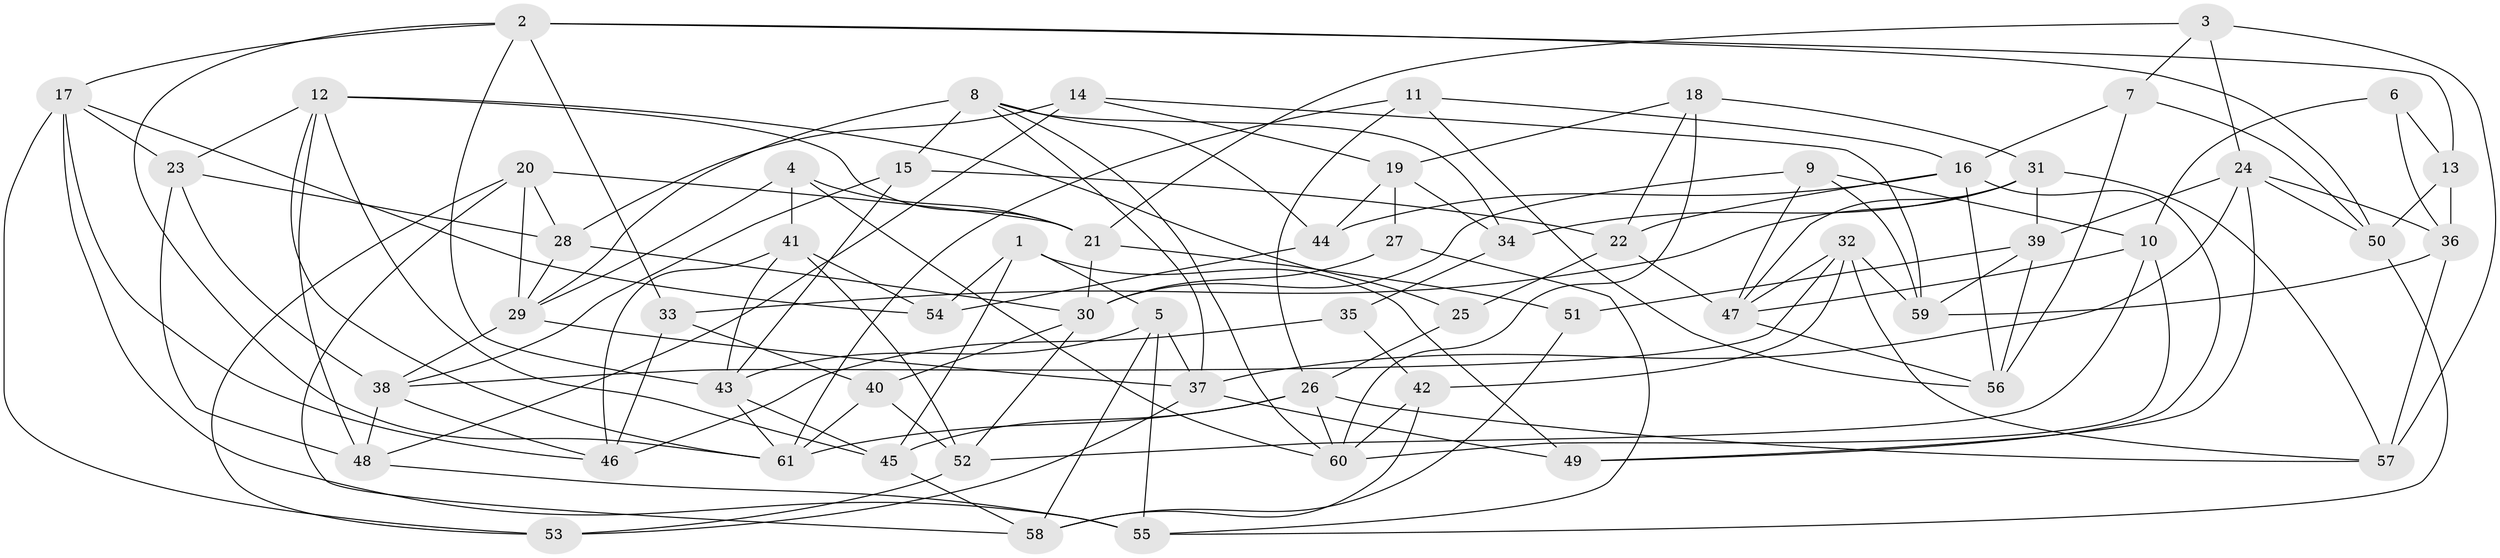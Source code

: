 // original degree distribution, {4: 1.0}
// Generated by graph-tools (version 1.1) at 2025/38/03/04/25 23:38:14]
// undirected, 61 vertices, 147 edges
graph export_dot {
  node [color=gray90,style=filled];
  1;
  2;
  3;
  4;
  5;
  6;
  7;
  8;
  9;
  10;
  11;
  12;
  13;
  14;
  15;
  16;
  17;
  18;
  19;
  20;
  21;
  22;
  23;
  24;
  25;
  26;
  27;
  28;
  29;
  30;
  31;
  32;
  33;
  34;
  35;
  36;
  37;
  38;
  39;
  40;
  41;
  42;
  43;
  44;
  45;
  46;
  47;
  48;
  49;
  50;
  51;
  52;
  53;
  54;
  55;
  56;
  57;
  58;
  59;
  60;
  61;
  1 -- 5 [weight=1.0];
  1 -- 45 [weight=1.0];
  1 -- 49 [weight=1.0];
  1 -- 54 [weight=1.0];
  2 -- 13 [weight=1.0];
  2 -- 17 [weight=1.0];
  2 -- 33 [weight=1.0];
  2 -- 43 [weight=1.0];
  2 -- 50 [weight=1.0];
  2 -- 61 [weight=1.0];
  3 -- 7 [weight=1.0];
  3 -- 21 [weight=1.0];
  3 -- 24 [weight=1.0];
  3 -- 57 [weight=1.0];
  4 -- 21 [weight=1.0];
  4 -- 29 [weight=1.0];
  4 -- 41 [weight=1.0];
  4 -- 60 [weight=1.0];
  5 -- 37 [weight=1.0];
  5 -- 43 [weight=1.0];
  5 -- 55 [weight=2.0];
  5 -- 58 [weight=1.0];
  6 -- 10 [weight=2.0];
  6 -- 13 [weight=1.0];
  6 -- 36 [weight=1.0];
  7 -- 16 [weight=1.0];
  7 -- 50 [weight=2.0];
  7 -- 56 [weight=2.0];
  8 -- 15 [weight=1.0];
  8 -- 29 [weight=1.0];
  8 -- 34 [weight=1.0];
  8 -- 37 [weight=1.0];
  8 -- 44 [weight=1.0];
  8 -- 60 [weight=1.0];
  9 -- 10 [weight=1.0];
  9 -- 30 [weight=1.0];
  9 -- 47 [weight=1.0];
  9 -- 59 [weight=1.0];
  10 -- 47 [weight=1.0];
  10 -- 52 [weight=1.0];
  10 -- 60 [weight=1.0];
  11 -- 16 [weight=1.0];
  11 -- 26 [weight=1.0];
  11 -- 56 [weight=1.0];
  11 -- 61 [weight=1.0];
  12 -- 21 [weight=1.0];
  12 -- 23 [weight=1.0];
  12 -- 25 [weight=1.0];
  12 -- 45 [weight=1.0];
  12 -- 48 [weight=1.0];
  12 -- 61 [weight=1.0];
  13 -- 36 [weight=1.0];
  13 -- 50 [weight=1.0];
  14 -- 19 [weight=1.0];
  14 -- 28 [weight=1.0];
  14 -- 48 [weight=1.0];
  14 -- 59 [weight=1.0];
  15 -- 22 [weight=1.0];
  15 -- 38 [weight=1.0];
  15 -- 43 [weight=1.0];
  16 -- 22 [weight=1.0];
  16 -- 44 [weight=1.0];
  16 -- 49 [weight=1.0];
  16 -- 56 [weight=1.0];
  17 -- 23 [weight=1.0];
  17 -- 46 [weight=1.0];
  17 -- 53 [weight=1.0];
  17 -- 54 [weight=1.0];
  17 -- 55 [weight=1.0];
  18 -- 19 [weight=1.0];
  18 -- 22 [weight=1.0];
  18 -- 31 [weight=1.0];
  18 -- 60 [weight=1.0];
  19 -- 27 [weight=2.0];
  19 -- 34 [weight=1.0];
  19 -- 44 [weight=1.0];
  20 -- 21 [weight=1.0];
  20 -- 28 [weight=2.0];
  20 -- 29 [weight=1.0];
  20 -- 53 [weight=1.0];
  20 -- 58 [weight=1.0];
  21 -- 30 [weight=1.0];
  21 -- 51 [weight=1.0];
  22 -- 25 [weight=2.0];
  22 -- 47 [weight=1.0];
  23 -- 28 [weight=1.0];
  23 -- 38 [weight=1.0];
  23 -- 48 [weight=2.0];
  24 -- 36 [weight=1.0];
  24 -- 37 [weight=1.0];
  24 -- 39 [weight=1.0];
  24 -- 49 [weight=1.0];
  24 -- 50 [weight=1.0];
  25 -- 26 [weight=1.0];
  26 -- 45 [weight=1.0];
  26 -- 57 [weight=1.0];
  26 -- 60 [weight=1.0];
  26 -- 61 [weight=1.0];
  27 -- 30 [weight=1.0];
  27 -- 55 [weight=1.0];
  28 -- 29 [weight=1.0];
  28 -- 30 [weight=1.0];
  29 -- 37 [weight=1.0];
  29 -- 38 [weight=1.0];
  30 -- 40 [weight=1.0];
  30 -- 52 [weight=1.0];
  31 -- 33 [weight=1.0];
  31 -- 34 [weight=1.0];
  31 -- 39 [weight=1.0];
  31 -- 47 [weight=1.0];
  31 -- 57 [weight=1.0];
  32 -- 38 [weight=1.0];
  32 -- 42 [weight=1.0];
  32 -- 47 [weight=1.0];
  32 -- 57 [weight=1.0];
  32 -- 59 [weight=2.0];
  33 -- 40 [weight=1.0];
  33 -- 46 [weight=1.0];
  34 -- 35 [weight=1.0];
  35 -- 42 [weight=1.0];
  35 -- 46 [weight=2.0];
  36 -- 57 [weight=2.0];
  36 -- 59 [weight=1.0];
  37 -- 49 [weight=1.0];
  37 -- 53 [weight=1.0];
  38 -- 46 [weight=1.0];
  38 -- 48 [weight=1.0];
  39 -- 51 [weight=2.0];
  39 -- 56 [weight=1.0];
  39 -- 59 [weight=1.0];
  40 -- 52 [weight=1.0];
  40 -- 61 [weight=1.0];
  41 -- 43 [weight=1.0];
  41 -- 46 [weight=1.0];
  41 -- 52 [weight=2.0];
  41 -- 54 [weight=1.0];
  42 -- 58 [weight=1.0];
  42 -- 60 [weight=1.0];
  43 -- 45 [weight=1.0];
  43 -- 61 [weight=1.0];
  44 -- 54 [weight=1.0];
  45 -- 58 [weight=2.0];
  47 -- 56 [weight=1.0];
  48 -- 55 [weight=1.0];
  50 -- 55 [weight=1.0];
  51 -- 58 [weight=1.0];
  52 -- 53 [weight=1.0];
}
